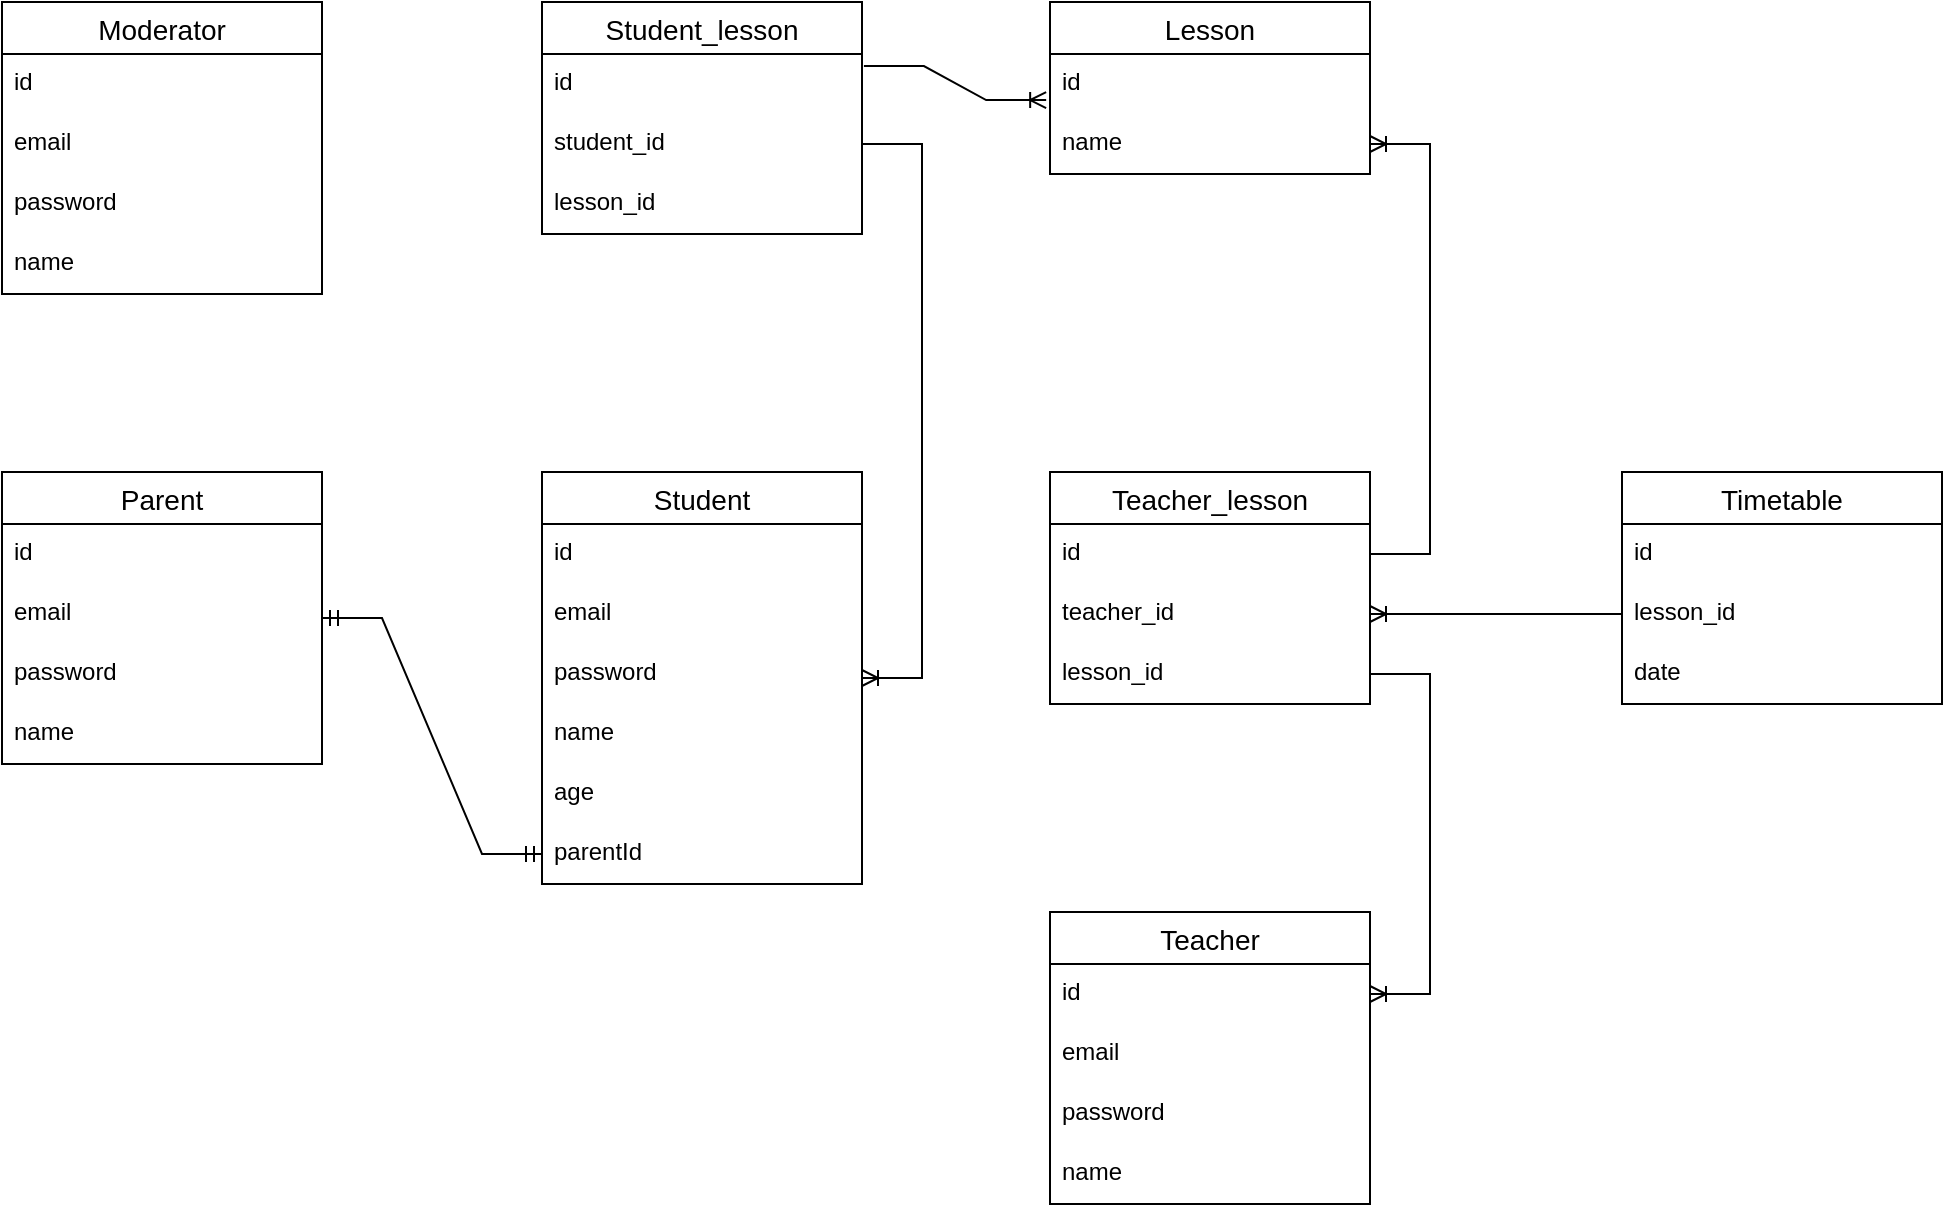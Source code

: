 <mxfile version="20.6.0" type="device"><diagram id="8wtSdsKZNmghr8JJXAKt" name="Страница 1"><mxGraphModel dx="2249" dy="762" grid="1" gridSize="10" guides="1" tooltips="1" connect="1" arrows="1" fold="1" page="1" pageScale="1" pageWidth="827" pageHeight="1169" math="0" shadow="0"><root><mxCell id="0"/><mxCell id="1" parent="0"/><mxCell id="Mm0ZJAWoVKdxF7uQVlGA-1" value="Parent" style="swimlane;fontStyle=0;childLayout=stackLayout;horizontal=1;startSize=26;horizontalStack=0;resizeParent=1;resizeParentMax=0;resizeLast=0;collapsible=1;marginBottom=0;align=center;fontSize=14;" vertex="1" parent="1"><mxGeometry x="-270" y="410" width="160" height="146" as="geometry"/></mxCell><mxCell id="Mm0ZJAWoVKdxF7uQVlGA-2" value="id" style="text;strokeColor=none;fillColor=none;spacingLeft=4;spacingRight=4;overflow=hidden;rotatable=0;points=[[0,0.5],[1,0.5]];portConstraint=eastwest;fontSize=12;" vertex="1" parent="Mm0ZJAWoVKdxF7uQVlGA-1"><mxGeometry y="26" width="160" height="30" as="geometry"/></mxCell><mxCell id="Mm0ZJAWoVKdxF7uQVlGA-3" value="email" style="text;strokeColor=none;fillColor=none;spacingLeft=4;spacingRight=4;overflow=hidden;rotatable=0;points=[[0,0.5],[1,0.5]];portConstraint=eastwest;fontSize=12;" vertex="1" parent="Mm0ZJAWoVKdxF7uQVlGA-1"><mxGeometry y="56" width="160" height="30" as="geometry"/></mxCell><mxCell id="Mm0ZJAWoVKdxF7uQVlGA-4" value="password" style="text;strokeColor=none;fillColor=none;spacingLeft=4;spacingRight=4;overflow=hidden;rotatable=0;points=[[0,0.5],[1,0.5]];portConstraint=eastwest;fontSize=12;" vertex="1" parent="Mm0ZJAWoVKdxF7uQVlGA-1"><mxGeometry y="86" width="160" height="30" as="geometry"/></mxCell><mxCell id="Mm0ZJAWoVKdxF7uQVlGA-17" value="name" style="text;strokeColor=none;fillColor=none;spacingLeft=4;spacingRight=4;overflow=hidden;rotatable=0;points=[[0,0.5],[1,0.5]];portConstraint=eastwest;fontSize=12;" vertex="1" parent="Mm0ZJAWoVKdxF7uQVlGA-1"><mxGeometry y="116" width="160" height="30" as="geometry"/></mxCell><mxCell id="Mm0ZJAWoVKdxF7uQVlGA-5" value="Timetable" style="swimlane;fontStyle=0;childLayout=stackLayout;horizontal=1;startSize=26;horizontalStack=0;resizeParent=1;resizeParentMax=0;resizeLast=0;collapsible=1;marginBottom=0;align=center;fontSize=14;" vertex="1" parent="1"><mxGeometry x="540" y="410" width="160" height="116" as="geometry"/></mxCell><mxCell id="Mm0ZJAWoVKdxF7uQVlGA-6" value="id" style="text;strokeColor=none;fillColor=none;spacingLeft=4;spacingRight=4;overflow=hidden;rotatable=0;points=[[0,0.5],[1,0.5]];portConstraint=eastwest;fontSize=12;" vertex="1" parent="Mm0ZJAWoVKdxF7uQVlGA-5"><mxGeometry y="26" width="160" height="30" as="geometry"/></mxCell><mxCell id="Mm0ZJAWoVKdxF7uQVlGA-7" value="lesson_id" style="text;strokeColor=none;fillColor=none;spacingLeft=4;spacingRight=4;overflow=hidden;rotatable=0;points=[[0,0.5],[1,0.5]];portConstraint=eastwest;fontSize=12;" vertex="1" parent="Mm0ZJAWoVKdxF7uQVlGA-5"><mxGeometry y="56" width="160" height="30" as="geometry"/></mxCell><mxCell id="Mm0ZJAWoVKdxF7uQVlGA-8" value="date" style="text;strokeColor=none;fillColor=none;spacingLeft=4;spacingRight=4;overflow=hidden;rotatable=0;points=[[0,0.5],[1,0.5]];portConstraint=eastwest;fontSize=12;" vertex="1" parent="Mm0ZJAWoVKdxF7uQVlGA-5"><mxGeometry y="86" width="160" height="30" as="geometry"/></mxCell><mxCell id="Mm0ZJAWoVKdxF7uQVlGA-9" value="Teacher_lesson" style="swimlane;fontStyle=0;childLayout=stackLayout;horizontal=1;startSize=26;horizontalStack=0;resizeParent=1;resizeParentMax=0;resizeLast=0;collapsible=1;marginBottom=0;align=center;fontSize=14;" vertex="1" parent="1"><mxGeometry x="254" y="410" width="160" height="116" as="geometry"/></mxCell><mxCell id="Mm0ZJAWoVKdxF7uQVlGA-10" value="id" style="text;strokeColor=none;fillColor=none;spacingLeft=4;spacingRight=4;overflow=hidden;rotatable=0;points=[[0,0.5],[1,0.5]];portConstraint=eastwest;fontSize=12;" vertex="1" parent="Mm0ZJAWoVKdxF7uQVlGA-9"><mxGeometry y="26" width="160" height="30" as="geometry"/></mxCell><mxCell id="Mm0ZJAWoVKdxF7uQVlGA-11" value="teacher_id" style="text;strokeColor=none;fillColor=none;spacingLeft=4;spacingRight=4;overflow=hidden;rotatable=0;points=[[0,0.5],[1,0.5]];portConstraint=eastwest;fontSize=12;" vertex="1" parent="Mm0ZJAWoVKdxF7uQVlGA-9"><mxGeometry y="56" width="160" height="30" as="geometry"/></mxCell><mxCell id="Mm0ZJAWoVKdxF7uQVlGA-12" value="lesson_id" style="text;strokeColor=none;fillColor=none;spacingLeft=4;spacingRight=4;overflow=hidden;rotatable=0;points=[[0,0.5],[1,0.5]];portConstraint=eastwest;fontSize=12;" vertex="1" parent="Mm0ZJAWoVKdxF7uQVlGA-9"><mxGeometry y="86" width="160" height="30" as="geometry"/></mxCell><mxCell id="Mm0ZJAWoVKdxF7uQVlGA-13" value="Student_lesson" style="swimlane;fontStyle=0;childLayout=stackLayout;horizontal=1;startSize=26;horizontalStack=0;resizeParent=1;resizeParentMax=0;resizeLast=0;collapsible=1;marginBottom=0;align=center;fontSize=14;" vertex="1" parent="1"><mxGeometry y="175" width="160" height="116" as="geometry"/></mxCell><mxCell id="Mm0ZJAWoVKdxF7uQVlGA-14" value="id" style="text;strokeColor=none;fillColor=none;spacingLeft=4;spacingRight=4;overflow=hidden;rotatable=0;points=[[0,0.5],[1,0.5]];portConstraint=eastwest;fontSize=12;" vertex="1" parent="Mm0ZJAWoVKdxF7uQVlGA-13"><mxGeometry y="26" width="160" height="30" as="geometry"/></mxCell><mxCell id="Mm0ZJAWoVKdxF7uQVlGA-15" value="student_id" style="text;strokeColor=none;fillColor=none;spacingLeft=4;spacingRight=4;overflow=hidden;rotatable=0;points=[[0,0.5],[1,0.5]];portConstraint=eastwest;fontSize=12;" vertex="1" parent="Mm0ZJAWoVKdxF7uQVlGA-13"><mxGeometry y="56" width="160" height="30" as="geometry"/></mxCell><mxCell id="Mm0ZJAWoVKdxF7uQVlGA-16" value="lesson_id" style="text;strokeColor=none;fillColor=none;spacingLeft=4;spacingRight=4;overflow=hidden;rotatable=0;points=[[0,0.5],[1,0.5]];portConstraint=eastwest;fontSize=12;" vertex="1" parent="Mm0ZJAWoVKdxF7uQVlGA-13"><mxGeometry y="86" width="160" height="30" as="geometry"/></mxCell><mxCell id="Mm0ZJAWoVKdxF7uQVlGA-18" value="Moderator" style="swimlane;fontStyle=0;childLayout=stackLayout;horizontal=1;startSize=26;horizontalStack=0;resizeParent=1;resizeParentMax=0;resizeLast=0;collapsible=1;marginBottom=0;align=center;fontSize=14;" vertex="1" parent="1"><mxGeometry x="-270" y="175" width="160" height="146" as="geometry"/></mxCell><mxCell id="Mm0ZJAWoVKdxF7uQVlGA-19" value="id" style="text;strokeColor=none;fillColor=none;spacingLeft=4;spacingRight=4;overflow=hidden;rotatable=0;points=[[0,0.5],[1,0.5]];portConstraint=eastwest;fontSize=12;" vertex="1" parent="Mm0ZJAWoVKdxF7uQVlGA-18"><mxGeometry y="26" width="160" height="30" as="geometry"/></mxCell><mxCell id="Mm0ZJAWoVKdxF7uQVlGA-20" value="email" style="text;strokeColor=none;fillColor=none;spacingLeft=4;spacingRight=4;overflow=hidden;rotatable=0;points=[[0,0.5],[1,0.5]];portConstraint=eastwest;fontSize=12;" vertex="1" parent="Mm0ZJAWoVKdxF7uQVlGA-18"><mxGeometry y="56" width="160" height="30" as="geometry"/></mxCell><mxCell id="Mm0ZJAWoVKdxF7uQVlGA-21" value="password" style="text;strokeColor=none;fillColor=none;spacingLeft=4;spacingRight=4;overflow=hidden;rotatable=0;points=[[0,0.5],[1,0.5]];portConstraint=eastwest;fontSize=12;" vertex="1" parent="Mm0ZJAWoVKdxF7uQVlGA-18"><mxGeometry y="86" width="160" height="30" as="geometry"/></mxCell><mxCell id="Mm0ZJAWoVKdxF7uQVlGA-22" value="name" style="text;strokeColor=none;fillColor=none;spacingLeft=4;spacingRight=4;overflow=hidden;rotatable=0;points=[[0,0.5],[1,0.5]];portConstraint=eastwest;fontSize=12;" vertex="1" parent="Mm0ZJAWoVKdxF7uQVlGA-18"><mxGeometry y="116" width="160" height="30" as="geometry"/></mxCell><mxCell id="Mm0ZJAWoVKdxF7uQVlGA-23" value="Student" style="swimlane;fontStyle=0;childLayout=stackLayout;horizontal=1;startSize=26;horizontalStack=0;resizeParent=1;resizeParentMax=0;resizeLast=0;collapsible=1;marginBottom=0;align=center;fontSize=14;" vertex="1" parent="1"><mxGeometry y="410" width="160" height="206" as="geometry"/></mxCell><mxCell id="Mm0ZJAWoVKdxF7uQVlGA-24" value="id" style="text;strokeColor=none;fillColor=none;spacingLeft=4;spacingRight=4;overflow=hidden;rotatable=0;points=[[0,0.5],[1,0.5]];portConstraint=eastwest;fontSize=12;" vertex="1" parent="Mm0ZJAWoVKdxF7uQVlGA-23"><mxGeometry y="26" width="160" height="30" as="geometry"/></mxCell><mxCell id="Mm0ZJAWoVKdxF7uQVlGA-25" value="email" style="text;strokeColor=none;fillColor=none;spacingLeft=4;spacingRight=4;overflow=hidden;rotatable=0;points=[[0,0.5],[1,0.5]];portConstraint=eastwest;fontSize=12;" vertex="1" parent="Mm0ZJAWoVKdxF7uQVlGA-23"><mxGeometry y="56" width="160" height="30" as="geometry"/></mxCell><mxCell id="Mm0ZJAWoVKdxF7uQVlGA-26" value="password" style="text;strokeColor=none;fillColor=none;spacingLeft=4;spacingRight=4;overflow=hidden;rotatable=0;points=[[0,0.5],[1,0.5]];portConstraint=eastwest;fontSize=12;" vertex="1" parent="Mm0ZJAWoVKdxF7uQVlGA-23"><mxGeometry y="86" width="160" height="30" as="geometry"/></mxCell><mxCell id="Mm0ZJAWoVKdxF7uQVlGA-27" value="name" style="text;strokeColor=none;fillColor=none;spacingLeft=4;spacingRight=4;overflow=hidden;rotatable=0;points=[[0,0.5],[1,0.5]];portConstraint=eastwest;fontSize=12;" vertex="1" parent="Mm0ZJAWoVKdxF7uQVlGA-23"><mxGeometry y="116" width="160" height="30" as="geometry"/></mxCell><mxCell id="Mm0ZJAWoVKdxF7uQVlGA-38" value="age" style="text;strokeColor=none;fillColor=none;spacingLeft=4;spacingRight=4;overflow=hidden;rotatable=0;points=[[0,0.5],[1,0.5]];portConstraint=eastwest;fontSize=12;" vertex="1" parent="Mm0ZJAWoVKdxF7uQVlGA-23"><mxGeometry y="146" width="160" height="30" as="geometry"/></mxCell><mxCell id="Mm0ZJAWoVKdxF7uQVlGA-39" value="parentId" style="text;strokeColor=none;fillColor=none;spacingLeft=4;spacingRight=4;overflow=hidden;rotatable=0;points=[[0,0.5],[1,0.5]];portConstraint=eastwest;fontSize=12;" vertex="1" parent="Mm0ZJAWoVKdxF7uQVlGA-23"><mxGeometry y="176" width="160" height="30" as="geometry"/></mxCell><mxCell id="Mm0ZJAWoVKdxF7uQVlGA-28" value="Lesson" style="swimlane;fontStyle=0;childLayout=stackLayout;horizontal=1;startSize=26;horizontalStack=0;resizeParent=1;resizeParentMax=0;resizeLast=0;collapsible=1;marginBottom=0;align=center;fontSize=14;" vertex="1" parent="1"><mxGeometry x="254" y="175" width="160" height="86" as="geometry"/></mxCell><mxCell id="Mm0ZJAWoVKdxF7uQVlGA-29" value="id" style="text;strokeColor=none;fillColor=none;spacingLeft=4;spacingRight=4;overflow=hidden;rotatable=0;points=[[0,0.5],[1,0.5]];portConstraint=eastwest;fontSize=12;" vertex="1" parent="Mm0ZJAWoVKdxF7uQVlGA-28"><mxGeometry y="26" width="160" height="30" as="geometry"/></mxCell><mxCell id="Mm0ZJAWoVKdxF7uQVlGA-30" value="name" style="text;strokeColor=none;fillColor=none;spacingLeft=4;spacingRight=4;overflow=hidden;rotatable=0;points=[[0,0.5],[1,0.5]];portConstraint=eastwest;fontSize=12;" vertex="1" parent="Mm0ZJAWoVKdxF7uQVlGA-28"><mxGeometry y="56" width="160" height="30" as="geometry"/></mxCell><mxCell id="Mm0ZJAWoVKdxF7uQVlGA-40" value="Teacher" style="swimlane;fontStyle=0;childLayout=stackLayout;horizontal=1;startSize=26;horizontalStack=0;resizeParent=1;resizeParentMax=0;resizeLast=0;collapsible=1;marginBottom=0;align=center;fontSize=14;" vertex="1" parent="1"><mxGeometry x="254" y="630" width="160" height="146" as="geometry"/></mxCell><mxCell id="Mm0ZJAWoVKdxF7uQVlGA-41" value="id" style="text;strokeColor=none;fillColor=none;spacingLeft=4;spacingRight=4;overflow=hidden;rotatable=0;points=[[0,0.5],[1,0.5]];portConstraint=eastwest;fontSize=12;" vertex="1" parent="Mm0ZJAWoVKdxF7uQVlGA-40"><mxGeometry y="26" width="160" height="30" as="geometry"/></mxCell><mxCell id="Mm0ZJAWoVKdxF7uQVlGA-42" value="email" style="text;strokeColor=none;fillColor=none;spacingLeft=4;spacingRight=4;overflow=hidden;rotatable=0;points=[[0,0.5],[1,0.5]];portConstraint=eastwest;fontSize=12;" vertex="1" parent="Mm0ZJAWoVKdxF7uQVlGA-40"><mxGeometry y="56" width="160" height="30" as="geometry"/></mxCell><mxCell id="Mm0ZJAWoVKdxF7uQVlGA-43" value="password" style="text;strokeColor=none;fillColor=none;spacingLeft=4;spacingRight=4;overflow=hidden;rotatable=0;points=[[0,0.5],[1,0.5]];portConstraint=eastwest;fontSize=12;" vertex="1" parent="Mm0ZJAWoVKdxF7uQVlGA-40"><mxGeometry y="86" width="160" height="30" as="geometry"/></mxCell><mxCell id="Mm0ZJAWoVKdxF7uQVlGA-44" value="name" style="text;strokeColor=none;fillColor=none;spacingLeft=4;spacingRight=4;overflow=hidden;rotatable=0;points=[[0,0.5],[1,0.5]];portConstraint=eastwest;fontSize=12;" vertex="1" parent="Mm0ZJAWoVKdxF7uQVlGA-40"><mxGeometry y="116" width="160" height="30" as="geometry"/></mxCell><mxCell id="Mm0ZJAWoVKdxF7uQVlGA-45" value="" style="edgeStyle=entityRelationEdgeStyle;fontSize=12;html=1;endArrow=ERmandOne;startArrow=ERmandOne;rounded=0;" edge="1" parent="1" source="Mm0ZJAWoVKdxF7uQVlGA-1" target="Mm0ZJAWoVKdxF7uQVlGA-39"><mxGeometry width="100" height="100" relative="1" as="geometry"><mxPoint x="360" y="540" as="sourcePoint"/><mxPoint x="460" y="440" as="targetPoint"/></mxGeometry></mxCell><mxCell id="Mm0ZJAWoVKdxF7uQVlGA-46" value="" style="edgeStyle=entityRelationEdgeStyle;fontSize=12;html=1;endArrow=ERoneToMany;rounded=0;" edge="1" parent="1" source="Mm0ZJAWoVKdxF7uQVlGA-15" target="Mm0ZJAWoVKdxF7uQVlGA-23"><mxGeometry width="100" height="100" relative="1" as="geometry"><mxPoint x="360" y="540" as="sourcePoint"/><mxPoint x="460" y="440" as="targetPoint"/></mxGeometry></mxCell><mxCell id="Mm0ZJAWoVKdxF7uQVlGA-47" value="" style="edgeStyle=entityRelationEdgeStyle;fontSize=12;html=1;endArrow=ERoneToMany;rounded=0;entryX=-0.012;entryY=0.767;entryDx=0;entryDy=0;entryPerimeter=0;exitX=1.006;exitY=0.2;exitDx=0;exitDy=0;exitPerimeter=0;" edge="1" parent="1" source="Mm0ZJAWoVKdxF7uQVlGA-14" target="Mm0ZJAWoVKdxF7uQVlGA-29"><mxGeometry width="100" height="100" relative="1" as="geometry"><mxPoint x="360" y="540" as="sourcePoint"/><mxPoint x="460" y="440" as="targetPoint"/></mxGeometry></mxCell><mxCell id="Mm0ZJAWoVKdxF7uQVlGA-48" value="" style="edgeStyle=entityRelationEdgeStyle;fontSize=12;html=1;endArrow=ERoneToMany;rounded=0;entryX=1;entryY=0.5;entryDx=0;entryDy=0;exitX=1;exitY=0.5;exitDx=0;exitDy=0;" edge="1" parent="1" source="Mm0ZJAWoVKdxF7uQVlGA-10" target="Mm0ZJAWoVKdxF7uQVlGA-30"><mxGeometry width="100" height="100" relative="1" as="geometry"><mxPoint x="420" y="420" as="sourcePoint"/><mxPoint x="460" y="440" as="targetPoint"/></mxGeometry></mxCell><mxCell id="Mm0ZJAWoVKdxF7uQVlGA-49" value="" style="edgeStyle=entityRelationEdgeStyle;fontSize=12;html=1;endArrow=ERoneToMany;rounded=0;exitX=1;exitY=0.5;exitDx=0;exitDy=0;" edge="1" parent="1" source="Mm0ZJAWoVKdxF7uQVlGA-12" target="Mm0ZJAWoVKdxF7uQVlGA-41"><mxGeometry width="100" height="100" relative="1" as="geometry"><mxPoint x="360" y="540" as="sourcePoint"/><mxPoint x="460" y="440" as="targetPoint"/></mxGeometry></mxCell><mxCell id="Mm0ZJAWoVKdxF7uQVlGA-50" value="" style="edgeStyle=entityRelationEdgeStyle;fontSize=12;html=1;endArrow=ERoneToMany;rounded=0;exitX=0;exitY=0.5;exitDx=0;exitDy=0;" edge="1" parent="1" source="Mm0ZJAWoVKdxF7uQVlGA-7" target="Mm0ZJAWoVKdxF7uQVlGA-11"><mxGeometry width="100" height="100" relative="1" as="geometry"><mxPoint x="360" y="540" as="sourcePoint"/><mxPoint x="460" y="440" as="targetPoint"/></mxGeometry></mxCell></root></mxGraphModel></diagram></mxfile>